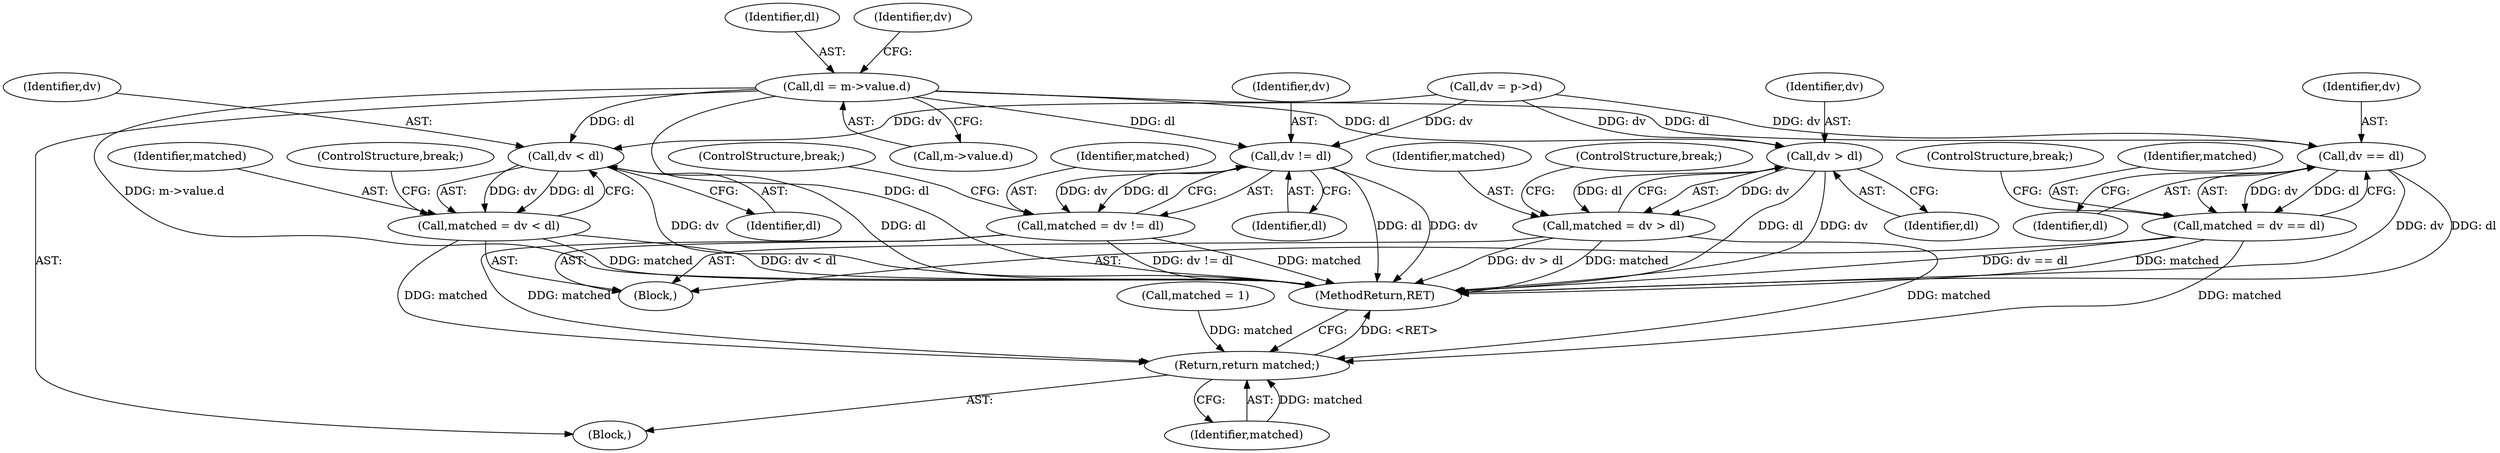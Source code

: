 digraph "0_file_4a284c89d6ef11aca34da65da7d673050a5ea320_1@pointer" {
"1000253" [label="(Call,dl = m->value.d)"];
"1000278" [label="(Call,dv != dl)"];
"1000276" [label="(Call,matched = dv != dl)"];
"1000313" [label="(Return,return matched;)"];
"1000285" [label="(Call,dv == dl)"];
"1000283" [label="(Call,matched = dv == dl)"];
"1000292" [label="(Call,dv > dl)"];
"1000290" [label="(Call,matched = dv > dl)"];
"1000299" [label="(Call,dv < dl)"];
"1000297" [label="(Call,matched = dv < dl)"];
"1000287" [label="(Identifier,dl)"];
"1000260" [label="(Call,dv = p->d)"];
"1000269" [label="(Block,)"];
"1000994" [label="(MethodReturn,RET)"];
"1000254" [label="(Identifier,dl)"];
"1000280" [label="(Identifier,dl)"];
"1000261" [label="(Identifier,dv)"];
"1000278" [label="(Call,dv != dl)"];
"1000253" [label="(Call,dl = m->value.d)"];
"1000294" [label="(Identifier,dl)"];
"1000302" [label="(ControlStructure,break;)"];
"1000293" [label="(Identifier,dv)"];
"1000301" [label="(Identifier,dl)"];
"1000271" [label="(Call,matched = 1)"];
"1000298" [label="(Identifier,matched)"];
"1000277" [label="(Identifier,matched)"];
"1000284" [label="(Identifier,matched)"];
"1000299" [label="(Call,dv < dl)"];
"1000313" [label="(Return,return matched;)"];
"1000285" [label="(Call,dv == dl)"];
"1000276" [label="(Call,matched = dv != dl)"];
"1000281" [label="(ControlStructure,break;)"];
"1000288" [label="(ControlStructure,break;)"];
"1000295" [label="(ControlStructure,break;)"];
"1000290" [label="(Call,matched = dv > dl)"];
"1000132" [label="(Block,)"];
"1000292" [label="(Call,dv > dl)"];
"1000291" [label="(Identifier,matched)"];
"1000255" [label="(Call,m->value.d)"];
"1000286" [label="(Identifier,dv)"];
"1000283" [label="(Call,matched = dv == dl)"];
"1000297" [label="(Call,matched = dv < dl)"];
"1000279" [label="(Identifier,dv)"];
"1000314" [label="(Identifier,matched)"];
"1000300" [label="(Identifier,dv)"];
"1000253" -> "1000132"  [label="AST: "];
"1000253" -> "1000255"  [label="CFG: "];
"1000254" -> "1000253"  [label="AST: "];
"1000255" -> "1000253"  [label="AST: "];
"1000261" -> "1000253"  [label="CFG: "];
"1000253" -> "1000994"  [label="DDG: m->value.d"];
"1000253" -> "1000994"  [label="DDG: dl"];
"1000253" -> "1000278"  [label="DDG: dl"];
"1000253" -> "1000285"  [label="DDG: dl"];
"1000253" -> "1000292"  [label="DDG: dl"];
"1000253" -> "1000299"  [label="DDG: dl"];
"1000278" -> "1000276"  [label="AST: "];
"1000278" -> "1000280"  [label="CFG: "];
"1000279" -> "1000278"  [label="AST: "];
"1000280" -> "1000278"  [label="AST: "];
"1000276" -> "1000278"  [label="CFG: "];
"1000278" -> "1000994"  [label="DDG: dl"];
"1000278" -> "1000994"  [label="DDG: dv"];
"1000278" -> "1000276"  [label="DDG: dv"];
"1000278" -> "1000276"  [label="DDG: dl"];
"1000260" -> "1000278"  [label="DDG: dv"];
"1000276" -> "1000269"  [label="AST: "];
"1000277" -> "1000276"  [label="AST: "];
"1000281" -> "1000276"  [label="CFG: "];
"1000276" -> "1000994"  [label="DDG: dv != dl"];
"1000276" -> "1000994"  [label="DDG: matched"];
"1000276" -> "1000313"  [label="DDG: matched"];
"1000313" -> "1000132"  [label="AST: "];
"1000313" -> "1000314"  [label="CFG: "];
"1000314" -> "1000313"  [label="AST: "];
"1000994" -> "1000313"  [label="CFG: "];
"1000313" -> "1000994"  [label="DDG: <RET>"];
"1000314" -> "1000313"  [label="DDG: matched"];
"1000283" -> "1000313"  [label="DDG: matched"];
"1000271" -> "1000313"  [label="DDG: matched"];
"1000297" -> "1000313"  [label="DDG: matched"];
"1000290" -> "1000313"  [label="DDG: matched"];
"1000285" -> "1000283"  [label="AST: "];
"1000285" -> "1000287"  [label="CFG: "];
"1000286" -> "1000285"  [label="AST: "];
"1000287" -> "1000285"  [label="AST: "];
"1000283" -> "1000285"  [label="CFG: "];
"1000285" -> "1000994"  [label="DDG: dv"];
"1000285" -> "1000994"  [label="DDG: dl"];
"1000285" -> "1000283"  [label="DDG: dv"];
"1000285" -> "1000283"  [label="DDG: dl"];
"1000260" -> "1000285"  [label="DDG: dv"];
"1000283" -> "1000269"  [label="AST: "];
"1000284" -> "1000283"  [label="AST: "];
"1000288" -> "1000283"  [label="CFG: "];
"1000283" -> "1000994"  [label="DDG: dv == dl"];
"1000283" -> "1000994"  [label="DDG: matched"];
"1000292" -> "1000290"  [label="AST: "];
"1000292" -> "1000294"  [label="CFG: "];
"1000293" -> "1000292"  [label="AST: "];
"1000294" -> "1000292"  [label="AST: "];
"1000290" -> "1000292"  [label="CFG: "];
"1000292" -> "1000994"  [label="DDG: dl"];
"1000292" -> "1000994"  [label="DDG: dv"];
"1000292" -> "1000290"  [label="DDG: dv"];
"1000292" -> "1000290"  [label="DDG: dl"];
"1000260" -> "1000292"  [label="DDG: dv"];
"1000290" -> "1000269"  [label="AST: "];
"1000291" -> "1000290"  [label="AST: "];
"1000295" -> "1000290"  [label="CFG: "];
"1000290" -> "1000994"  [label="DDG: matched"];
"1000290" -> "1000994"  [label="DDG: dv > dl"];
"1000299" -> "1000297"  [label="AST: "];
"1000299" -> "1000301"  [label="CFG: "];
"1000300" -> "1000299"  [label="AST: "];
"1000301" -> "1000299"  [label="AST: "];
"1000297" -> "1000299"  [label="CFG: "];
"1000299" -> "1000994"  [label="DDG: dl"];
"1000299" -> "1000994"  [label="DDG: dv"];
"1000299" -> "1000297"  [label="DDG: dv"];
"1000299" -> "1000297"  [label="DDG: dl"];
"1000260" -> "1000299"  [label="DDG: dv"];
"1000297" -> "1000269"  [label="AST: "];
"1000298" -> "1000297"  [label="AST: "];
"1000302" -> "1000297"  [label="CFG: "];
"1000297" -> "1000994"  [label="DDG: matched"];
"1000297" -> "1000994"  [label="DDG: dv < dl"];
}
